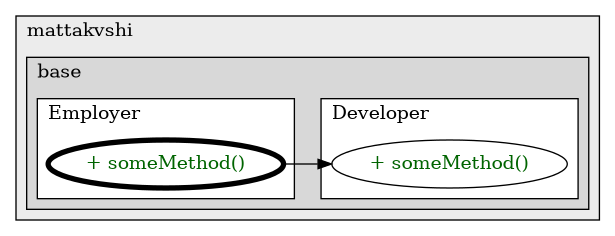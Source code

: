 @startuml

/' diagram meta data start
config=CallConfiguration;
{
  "rootMethod": "ru.mattakvshi.base.jcollection.employer.Employer#someMethod()",
  "projectClassification": {
    "searchMode": "OpenProject", // OpenProject, AllProjects
    "includedProjects": "",
    "pathEndKeywords": "*.impl",
    "isClientPath": "",
    "isClientName": "",
    "isTestPath": "",
    "isTestName": "",
    "isMappingPath": "",
    "isMappingName": "",
    "isDataAccessPath": "",
    "isDataAccessName": "",
    "isDataStructurePath": "",
    "isDataStructureName": "",
    "isInterfaceStructuresPath": "",
    "isInterfaceStructuresName": "",
    "isEntryPointPath": "",
    "isEntryPointName": "",
    "treatFinalFieldsAsMandatory": false
  },
  "graphRestriction": {
    "classPackageExcludeFilter": "",
    "classPackageIncludeFilter": "",
    "classNameExcludeFilter": "",
    "classNameIncludeFilter": "",
    "methodNameExcludeFilter": "",
    "methodNameIncludeFilter": "",
    "removeByInheritance": "", // inheritance/annotation based filtering is done in a second step
    "removeByAnnotation": "",
    "removeByClassPackage": "", // cleanup the graph after inheritance/annotation based filtering is done
    "removeByClassName": "",
    "cutMappings": false,
    "cutEnum": true,
    "cutTests": true,
    "cutClient": true,
    "cutDataAccess": true,
    "cutInterfaceStructures": true,
    "cutDataStructures": true,
    "cutGetterAndSetter": true,
    "cutConstructors": true
  },
  "graphTraversal": {
    "forwardDepth": 3,
    "backwardDepth": 3,
    "classPackageExcludeFilter": "",
    "classPackageIncludeFilter": "",
    "classNameExcludeFilter": "",
    "classNameIncludeFilter": "",
    "methodNameExcludeFilter": "",
    "methodNameIncludeFilter": "",
    "hideMappings": false,
    "hideDataStructures": false,
    "hidePrivateMethods": true,
    "hideInterfaceCalls": true, // indirection: implementation -> interface (is hidden) -> implementation
    "onlyShowApplicationEntryPoints": false, // root node is included
    "useMethodCallsForStructureDiagram": "ForwardOnly" // ForwardOnly, BothDirections, No
  },
  "details": {
    "aggregation": "GroupByClass", // ByClass, GroupByClass, None
    "showMethodParametersTypes": false,
    "showMethodParametersNames": false,
    "showMethodReturnType": false,
    "showPackageLevels": 2,
    "showCallOrder": false,
    "edgeMode": "MethodsOnly", // TypesOnly, MethodsOnly, TypesAndMethods, MethodsAndDirectTypeUsage
    "showDetailedClassStructure": false
  },
  "rootClass": "ru.mattakvshi.base.jcollection.employer.Employer",
  "extensionCallbackMethod": "" // qualified.class.name#methodName - signature: public static String method(String)
}
diagram meta data end '/



digraph g {
    rankdir="LR"
    splines=polyline
    

'nodes 
subgraph cluster_416305220 { 
   	label=mattakvshi
	labeljust=l
	fillcolor="#ececec"
	style=filled
   
   subgraph cluster_566953411 { 
   	label=base
	labeljust=l
	fillcolor="#d8d8d8"
	style=filled
   
   subgraph cluster_117685773 { 
   	label=Developer
	labeljust=l
	fillcolor=white
	style=filled
   
   Developer1333883017XXXsomeMethod0[
	label="+ someMethod()"
	style=filled
	fillcolor=white
	tooltip="Developer

null"
	fontcolor=darkgreen
];
} 

subgraph cluster_2132860046 { 
   	label=Employer
	labeljust=l
	fillcolor=white
	style=filled
   
   Employer1333883017XXXsomeMethod0[
	label="+ someMethod()"
	style=filled
	fillcolor=white
	tooltip="Employer

null"
	penwidth=4
	fontcolor=darkgreen
];
} 
} 
} 

'edges    
Employer1333883017XXXsomeMethod0 -> Developer1333883017XXXsomeMethod0;
    
}
@enduml